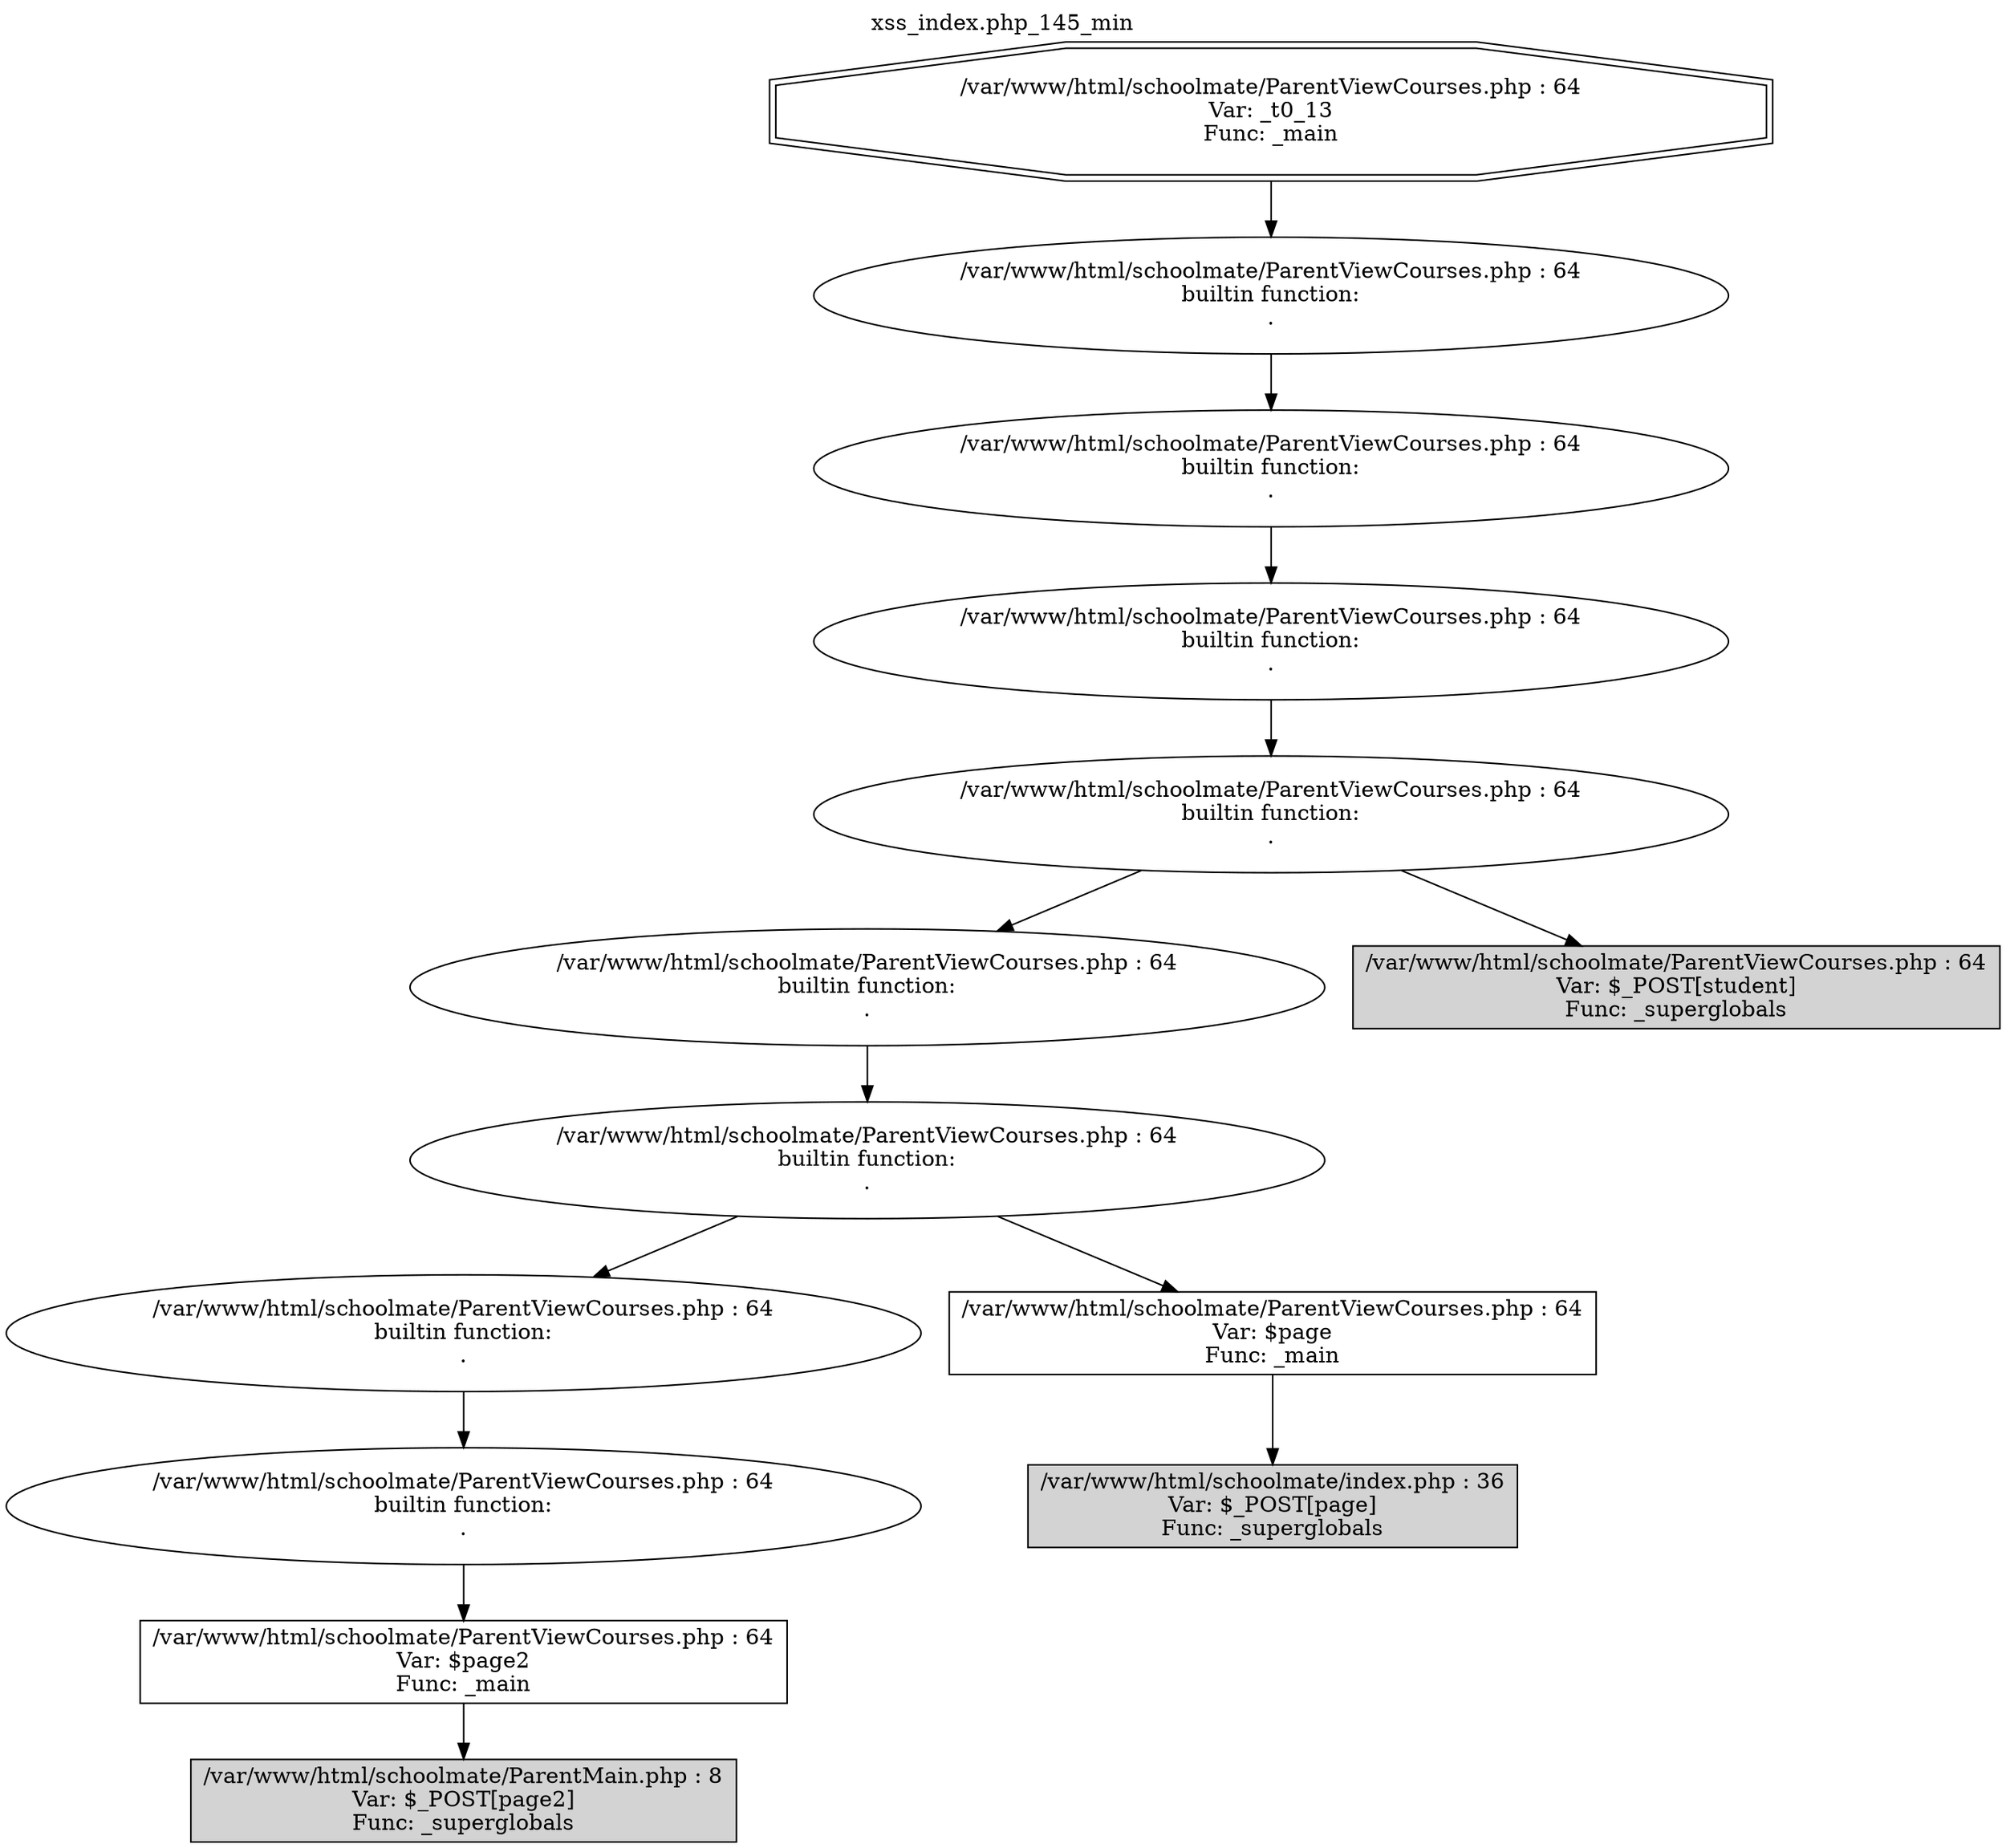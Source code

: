 digraph cfg {
  label="xss_index.php_145_min";
  labelloc=t;
  n1 [shape=doubleoctagon, label="/var/www/html/schoolmate/ParentViewCourses.php : 64\nVar: _t0_13\nFunc: _main\n"];
  n2 [shape=ellipse, label="/var/www/html/schoolmate/ParentViewCourses.php : 64\nbuiltin function:\n.\n"];
  n3 [shape=ellipse, label="/var/www/html/schoolmate/ParentViewCourses.php : 64\nbuiltin function:\n.\n"];
  n4 [shape=ellipse, label="/var/www/html/schoolmate/ParentViewCourses.php : 64\nbuiltin function:\n.\n"];
  n5 [shape=ellipse, label="/var/www/html/schoolmate/ParentViewCourses.php : 64\nbuiltin function:\n.\n"];
  n6 [shape=ellipse, label="/var/www/html/schoolmate/ParentViewCourses.php : 64\nbuiltin function:\n.\n"];
  n7 [shape=ellipse, label="/var/www/html/schoolmate/ParentViewCourses.php : 64\nbuiltin function:\n.\n"];
  n8 [shape=ellipse, label="/var/www/html/schoolmate/ParentViewCourses.php : 64\nbuiltin function:\n.\n"];
  n9 [shape=ellipse, label="/var/www/html/schoolmate/ParentViewCourses.php : 64\nbuiltin function:\n.\n"];
  n10 [shape=box, label="/var/www/html/schoolmate/ParentViewCourses.php : 64\nVar: $page2\nFunc: _main\n"];
  n11 [shape=box, label="/var/www/html/schoolmate/ParentMain.php : 8\nVar: $_POST[page2]\nFunc: _superglobals\n",style=filled];
  n12 [shape=box, label="/var/www/html/schoolmate/ParentViewCourses.php : 64\nVar: $page\nFunc: _main\n"];
  n13 [shape=box, label="/var/www/html/schoolmate/index.php : 36\nVar: $_POST[page]\nFunc: _superglobals\n",style=filled];
  n14 [shape=box, label="/var/www/html/schoolmate/ParentViewCourses.php : 64\nVar: $_POST[student]\nFunc: _superglobals\n",style=filled];
  n1 -> n2;
  n2 -> n3;
  n3 -> n4;
  n4 -> n5;
  n5 -> n6;
  n5 -> n14;
  n6 -> n7;
  n7 -> n8;
  n7 -> n12;
  n8 -> n9;
  n9 -> n10;
  n10 -> n11;
  n12 -> n13;
}
